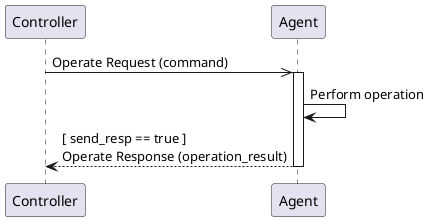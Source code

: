 @startuml

participant Controller as C
participant Agent as A

C ->> A : Operate Request (command)
activate A

A -> A : Perform operation

A --> C : [ send_resp == true ]\nOperate Response (operation_result)
deactivate A

@enduml
